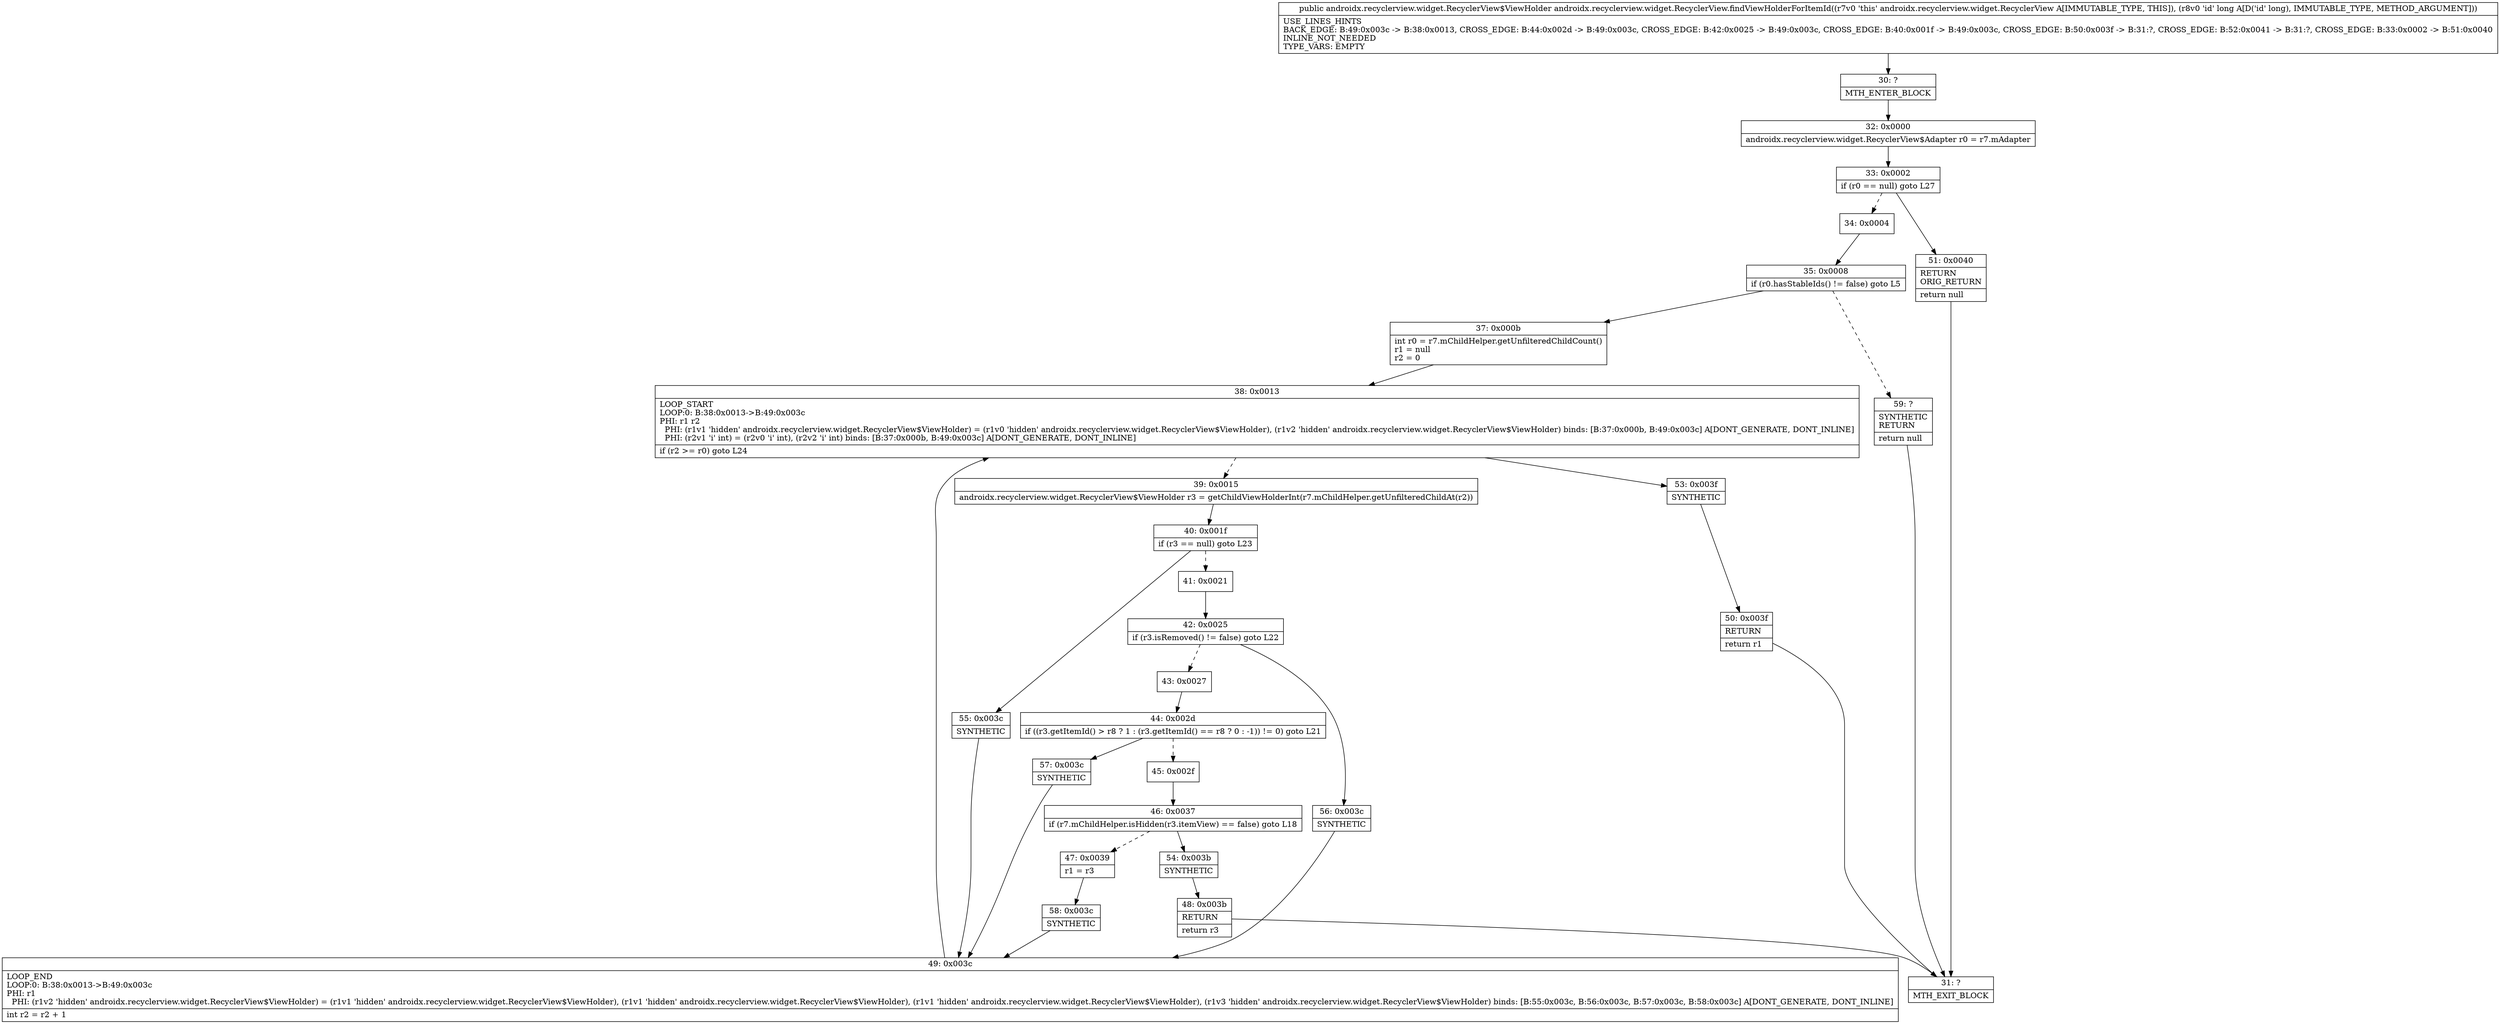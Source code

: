 digraph "CFG forandroidx.recyclerview.widget.RecyclerView.findViewHolderForItemId(J)Landroidx\/recyclerview\/widget\/RecyclerView$ViewHolder;" {
Node_30 [shape=record,label="{30\:\ ?|MTH_ENTER_BLOCK\l}"];
Node_32 [shape=record,label="{32\:\ 0x0000|androidx.recyclerview.widget.RecyclerView$Adapter r0 = r7.mAdapter\l}"];
Node_33 [shape=record,label="{33\:\ 0x0002|if (r0 == null) goto L27\l}"];
Node_34 [shape=record,label="{34\:\ 0x0004}"];
Node_35 [shape=record,label="{35\:\ 0x0008|if (r0.hasStableIds() != false) goto L5\l}"];
Node_37 [shape=record,label="{37\:\ 0x000b|int r0 = r7.mChildHelper.getUnfilteredChildCount()\lr1 = null\lr2 = 0\l}"];
Node_38 [shape=record,label="{38\:\ 0x0013|LOOP_START\lLOOP:0: B:38:0x0013\-\>B:49:0x003c\lPHI: r1 r2 \l  PHI: (r1v1 'hidden' androidx.recyclerview.widget.RecyclerView$ViewHolder) = (r1v0 'hidden' androidx.recyclerview.widget.RecyclerView$ViewHolder), (r1v2 'hidden' androidx.recyclerview.widget.RecyclerView$ViewHolder) binds: [B:37:0x000b, B:49:0x003c] A[DONT_GENERATE, DONT_INLINE]\l  PHI: (r2v1 'i' int) = (r2v0 'i' int), (r2v2 'i' int) binds: [B:37:0x000b, B:49:0x003c] A[DONT_GENERATE, DONT_INLINE]\l|if (r2 \>= r0) goto L24\l}"];
Node_39 [shape=record,label="{39\:\ 0x0015|androidx.recyclerview.widget.RecyclerView$ViewHolder r3 = getChildViewHolderInt(r7.mChildHelper.getUnfilteredChildAt(r2))\l}"];
Node_40 [shape=record,label="{40\:\ 0x001f|if (r3 == null) goto L23\l}"];
Node_41 [shape=record,label="{41\:\ 0x0021}"];
Node_42 [shape=record,label="{42\:\ 0x0025|if (r3.isRemoved() != false) goto L22\l}"];
Node_43 [shape=record,label="{43\:\ 0x0027}"];
Node_44 [shape=record,label="{44\:\ 0x002d|if ((r3.getItemId() \> r8 ? 1 : (r3.getItemId() == r8 ? 0 : \-1)) != 0) goto L21\l}"];
Node_45 [shape=record,label="{45\:\ 0x002f}"];
Node_46 [shape=record,label="{46\:\ 0x0037|if (r7.mChildHelper.isHidden(r3.itemView) == false) goto L18\l}"];
Node_47 [shape=record,label="{47\:\ 0x0039|r1 = r3\l}"];
Node_58 [shape=record,label="{58\:\ 0x003c|SYNTHETIC\l}"];
Node_49 [shape=record,label="{49\:\ 0x003c|LOOP_END\lLOOP:0: B:38:0x0013\-\>B:49:0x003c\lPHI: r1 \l  PHI: (r1v2 'hidden' androidx.recyclerview.widget.RecyclerView$ViewHolder) = (r1v1 'hidden' androidx.recyclerview.widget.RecyclerView$ViewHolder), (r1v1 'hidden' androidx.recyclerview.widget.RecyclerView$ViewHolder), (r1v1 'hidden' androidx.recyclerview.widget.RecyclerView$ViewHolder), (r1v3 'hidden' androidx.recyclerview.widget.RecyclerView$ViewHolder) binds: [B:55:0x003c, B:56:0x003c, B:57:0x003c, B:58:0x003c] A[DONT_GENERATE, DONT_INLINE]\l|int r2 = r2 + 1\l}"];
Node_54 [shape=record,label="{54\:\ 0x003b|SYNTHETIC\l}"];
Node_48 [shape=record,label="{48\:\ 0x003b|RETURN\l|return r3\l}"];
Node_31 [shape=record,label="{31\:\ ?|MTH_EXIT_BLOCK\l}"];
Node_57 [shape=record,label="{57\:\ 0x003c|SYNTHETIC\l}"];
Node_56 [shape=record,label="{56\:\ 0x003c|SYNTHETIC\l}"];
Node_55 [shape=record,label="{55\:\ 0x003c|SYNTHETIC\l}"];
Node_53 [shape=record,label="{53\:\ 0x003f|SYNTHETIC\l}"];
Node_50 [shape=record,label="{50\:\ 0x003f|RETURN\l|return r1\l}"];
Node_59 [shape=record,label="{59\:\ ?|SYNTHETIC\lRETURN\l|return null\l}"];
Node_51 [shape=record,label="{51\:\ 0x0040|RETURN\lORIG_RETURN\l|return null\l}"];
MethodNode[shape=record,label="{public androidx.recyclerview.widget.RecyclerView$ViewHolder androidx.recyclerview.widget.RecyclerView.findViewHolderForItemId((r7v0 'this' androidx.recyclerview.widget.RecyclerView A[IMMUTABLE_TYPE, THIS]), (r8v0 'id' long A[D('id' long), IMMUTABLE_TYPE, METHOD_ARGUMENT]))  | USE_LINES_HINTS\lBACK_EDGE: B:49:0x003c \-\> B:38:0x0013, CROSS_EDGE: B:44:0x002d \-\> B:49:0x003c, CROSS_EDGE: B:42:0x0025 \-\> B:49:0x003c, CROSS_EDGE: B:40:0x001f \-\> B:49:0x003c, CROSS_EDGE: B:50:0x003f \-\> B:31:?, CROSS_EDGE: B:52:0x0041 \-\> B:31:?, CROSS_EDGE: B:33:0x0002 \-\> B:51:0x0040\lINLINE_NOT_NEEDED\lTYPE_VARS: EMPTY\l}"];
MethodNode -> Node_30;Node_30 -> Node_32;
Node_32 -> Node_33;
Node_33 -> Node_34[style=dashed];
Node_33 -> Node_51;
Node_34 -> Node_35;
Node_35 -> Node_37;
Node_35 -> Node_59[style=dashed];
Node_37 -> Node_38;
Node_38 -> Node_39[style=dashed];
Node_38 -> Node_53;
Node_39 -> Node_40;
Node_40 -> Node_41[style=dashed];
Node_40 -> Node_55;
Node_41 -> Node_42;
Node_42 -> Node_43[style=dashed];
Node_42 -> Node_56;
Node_43 -> Node_44;
Node_44 -> Node_45[style=dashed];
Node_44 -> Node_57;
Node_45 -> Node_46;
Node_46 -> Node_47[style=dashed];
Node_46 -> Node_54;
Node_47 -> Node_58;
Node_58 -> Node_49;
Node_49 -> Node_38;
Node_54 -> Node_48;
Node_48 -> Node_31;
Node_57 -> Node_49;
Node_56 -> Node_49;
Node_55 -> Node_49;
Node_53 -> Node_50;
Node_50 -> Node_31;
Node_59 -> Node_31;
Node_51 -> Node_31;
}

